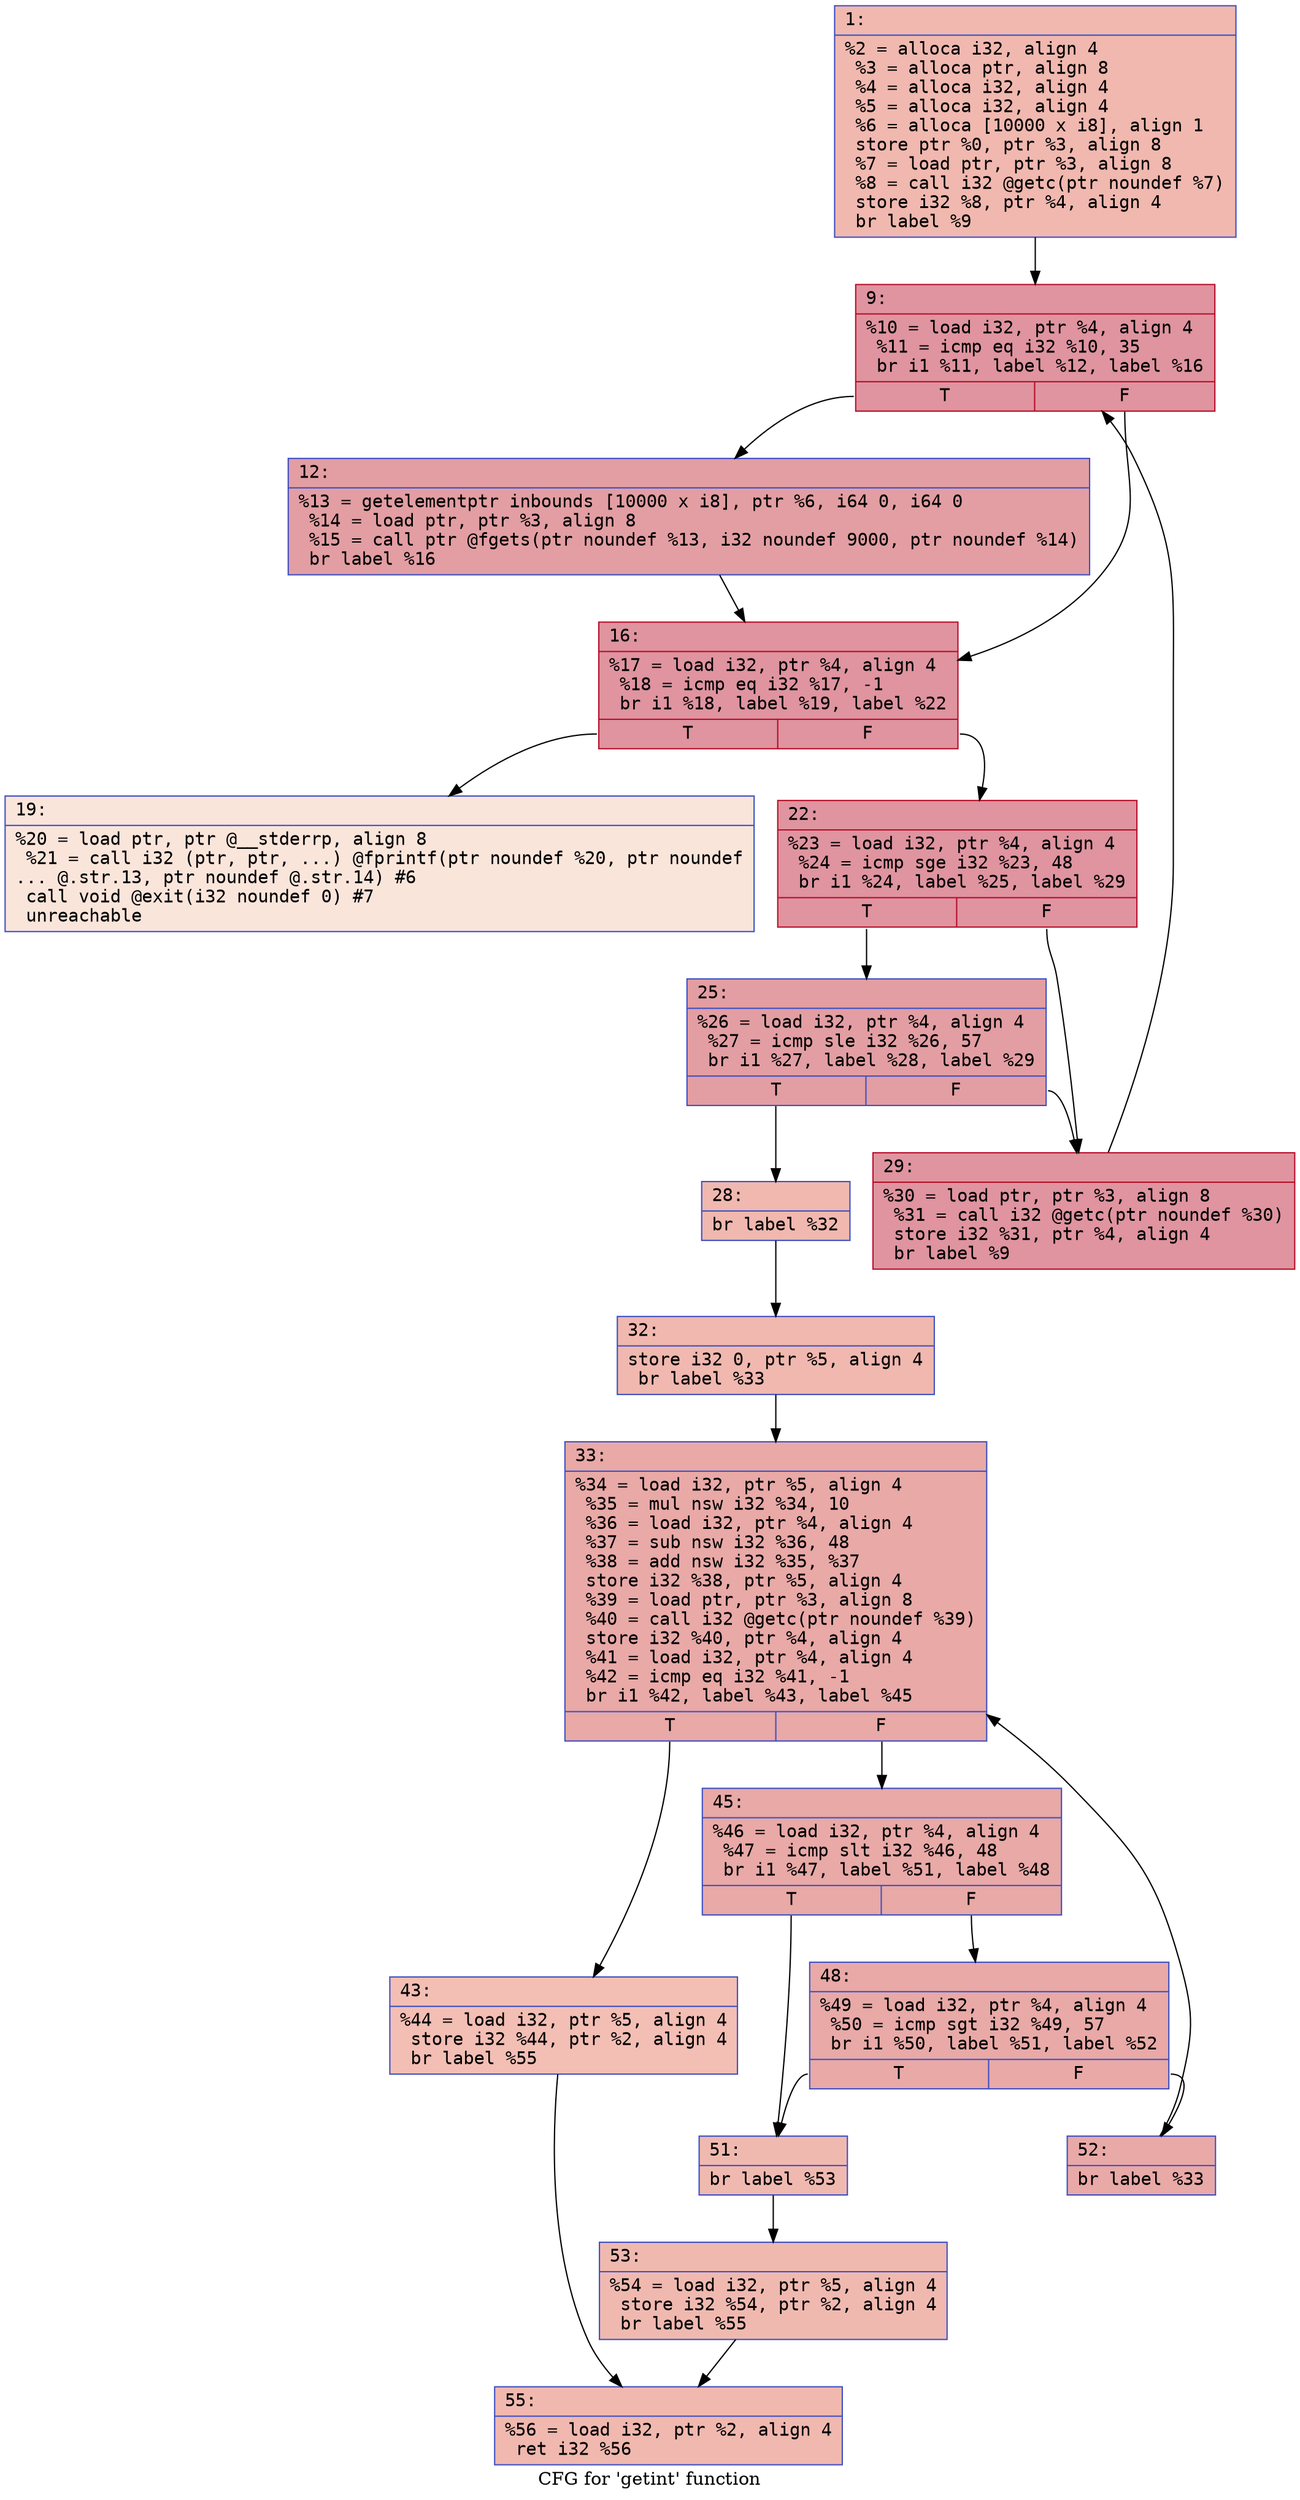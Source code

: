 digraph "CFG for 'getint' function" {
	label="CFG for 'getint' function";

	Node0x600002bc21c0 [shape=record,color="#3d50c3ff", style=filled, fillcolor="#dc5d4a70" fontname="Courier",label="{1:\l|  %2 = alloca i32, align 4\l  %3 = alloca ptr, align 8\l  %4 = alloca i32, align 4\l  %5 = alloca i32, align 4\l  %6 = alloca [10000 x i8], align 1\l  store ptr %0, ptr %3, align 8\l  %7 = load ptr, ptr %3, align 8\l  %8 = call i32 @getc(ptr noundef %7)\l  store i32 %8, ptr %4, align 4\l  br label %9\l}"];
	Node0x600002bc21c0 -> Node0x600002bc2210[tooltip="1 -> 9\nProbability 100.00%" ];
	Node0x600002bc2210 [shape=record,color="#b70d28ff", style=filled, fillcolor="#b70d2870" fontname="Courier",label="{9:\l|  %10 = load i32, ptr %4, align 4\l  %11 = icmp eq i32 %10, 35\l  br i1 %11, label %12, label %16\l|{<s0>T|<s1>F}}"];
	Node0x600002bc2210:s0 -> Node0x600002bc2260[tooltip="9 -> 12\nProbability 50.00%" ];
	Node0x600002bc2210:s1 -> Node0x600002bc22b0[tooltip="9 -> 16\nProbability 50.00%" ];
	Node0x600002bc2260 [shape=record,color="#3d50c3ff", style=filled, fillcolor="#be242e70" fontname="Courier",label="{12:\l|  %13 = getelementptr inbounds [10000 x i8], ptr %6, i64 0, i64 0\l  %14 = load ptr, ptr %3, align 8\l  %15 = call ptr @fgets(ptr noundef %13, i32 noundef 9000, ptr noundef %14)\l  br label %16\l}"];
	Node0x600002bc2260 -> Node0x600002bc22b0[tooltip="12 -> 16\nProbability 100.00%" ];
	Node0x600002bc22b0 [shape=record,color="#b70d28ff", style=filled, fillcolor="#b70d2870" fontname="Courier",label="{16:\l|  %17 = load i32, ptr %4, align 4\l  %18 = icmp eq i32 %17, -1\l  br i1 %18, label %19, label %22\l|{<s0>T|<s1>F}}"];
	Node0x600002bc22b0:s0 -> Node0x600002bc2300[tooltip="16 -> 19\nProbability 0.00%" ];
	Node0x600002bc22b0:s1 -> Node0x600002bc2350[tooltip="16 -> 22\nProbability 100.00%" ];
	Node0x600002bc2300 [shape=record,color="#3d50c3ff", style=filled, fillcolor="#f4c5ad70" fontname="Courier",label="{19:\l|  %20 = load ptr, ptr @__stderrp, align 8\l  %21 = call i32 (ptr, ptr, ...) @fprintf(ptr noundef %20, ptr noundef\l... @.str.13, ptr noundef @.str.14) #6\l  call void @exit(i32 noundef 0) #7\l  unreachable\l}"];
	Node0x600002bc2350 [shape=record,color="#b70d28ff", style=filled, fillcolor="#b70d2870" fontname="Courier",label="{22:\l|  %23 = load i32, ptr %4, align 4\l  %24 = icmp sge i32 %23, 48\l  br i1 %24, label %25, label %29\l|{<s0>T|<s1>F}}"];
	Node0x600002bc2350:s0 -> Node0x600002bc23a0[tooltip="22 -> 25\nProbability 50.00%" ];
	Node0x600002bc2350:s1 -> Node0x600002bc2440[tooltip="22 -> 29\nProbability 50.00%" ];
	Node0x600002bc23a0 [shape=record,color="#3d50c3ff", style=filled, fillcolor="#be242e70" fontname="Courier",label="{25:\l|  %26 = load i32, ptr %4, align 4\l  %27 = icmp sle i32 %26, 57\l  br i1 %27, label %28, label %29\l|{<s0>T|<s1>F}}"];
	Node0x600002bc23a0:s0 -> Node0x600002bc23f0[tooltip="25 -> 28\nProbability 3.12%" ];
	Node0x600002bc23a0:s1 -> Node0x600002bc2440[tooltip="25 -> 29\nProbability 96.88%" ];
	Node0x600002bc23f0 [shape=record,color="#3d50c3ff", style=filled, fillcolor="#dc5d4a70" fontname="Courier",label="{28:\l|  br label %32\l}"];
	Node0x600002bc23f0 -> Node0x600002bc2490[tooltip="28 -> 32\nProbability 100.00%" ];
	Node0x600002bc2440 [shape=record,color="#b70d28ff", style=filled, fillcolor="#b70d2870" fontname="Courier",label="{29:\l|  %30 = load ptr, ptr %3, align 8\l  %31 = call i32 @getc(ptr noundef %30)\l  store i32 %31, ptr %4, align 4\l  br label %9\l}"];
	Node0x600002bc2440 -> Node0x600002bc2210[tooltip="29 -> 9\nProbability 100.00%" ];
	Node0x600002bc2490 [shape=record,color="#3d50c3ff", style=filled, fillcolor="#dc5d4a70" fontname="Courier",label="{32:\l|  store i32 0, ptr %5, align 4\l  br label %33\l}"];
	Node0x600002bc2490 -> Node0x600002bc24e0[tooltip="32 -> 33\nProbability 100.00%" ];
	Node0x600002bc24e0 [shape=record,color="#3d50c3ff", style=filled, fillcolor="#ca3b3770" fontname="Courier",label="{33:\l|  %34 = load i32, ptr %5, align 4\l  %35 = mul nsw i32 %34, 10\l  %36 = load i32, ptr %4, align 4\l  %37 = sub nsw i32 %36, 48\l  %38 = add nsw i32 %35, %37\l  store i32 %38, ptr %5, align 4\l  %39 = load ptr, ptr %3, align 8\l  %40 = call i32 @getc(ptr noundef %39)\l  store i32 %40, ptr %4, align 4\l  %41 = load i32, ptr %4, align 4\l  %42 = icmp eq i32 %41, -1\l  br i1 %42, label %43, label %45\l|{<s0>T|<s1>F}}"];
	Node0x600002bc24e0:s0 -> Node0x600002bc2530[tooltip="33 -> 43\nProbability 3.12%" ];
	Node0x600002bc24e0:s1 -> Node0x600002bc2580[tooltip="33 -> 45\nProbability 96.88%" ];
	Node0x600002bc2530 [shape=record,color="#3d50c3ff", style=filled, fillcolor="#e36c5570" fontname="Courier",label="{43:\l|  %44 = load i32, ptr %5, align 4\l  store i32 %44, ptr %2, align 4\l  br label %55\l}"];
	Node0x600002bc2530 -> Node0x600002bc2710[tooltip="43 -> 55\nProbability 100.00%" ];
	Node0x600002bc2580 [shape=record,color="#3d50c3ff", style=filled, fillcolor="#ca3b3770" fontname="Courier",label="{45:\l|  %46 = load i32, ptr %4, align 4\l  %47 = icmp slt i32 %46, 48\l  br i1 %47, label %51, label %48\l|{<s0>T|<s1>F}}"];
	Node0x600002bc2580:s0 -> Node0x600002bc2620[tooltip="45 -> 51\nProbability 3.12%" ];
	Node0x600002bc2580:s1 -> Node0x600002bc25d0[tooltip="45 -> 48\nProbability 96.88%" ];
	Node0x600002bc25d0 [shape=record,color="#3d50c3ff", style=filled, fillcolor="#ca3b3770" fontname="Courier",label="{48:\l|  %49 = load i32, ptr %4, align 4\l  %50 = icmp sgt i32 %49, 57\l  br i1 %50, label %51, label %52\l|{<s0>T|<s1>F}}"];
	Node0x600002bc25d0:s0 -> Node0x600002bc2620[tooltip="48 -> 51\nProbability 3.12%" ];
	Node0x600002bc25d0:s1 -> Node0x600002bc2670[tooltip="48 -> 52\nProbability 96.88%" ];
	Node0x600002bc2620 [shape=record,color="#3d50c3ff", style=filled, fillcolor="#de614d70" fontname="Courier",label="{51:\l|  br label %53\l}"];
	Node0x600002bc2620 -> Node0x600002bc26c0[tooltip="51 -> 53\nProbability 100.00%" ];
	Node0x600002bc2670 [shape=record,color="#3d50c3ff", style=filled, fillcolor="#ca3b3770" fontname="Courier",label="{52:\l|  br label %33\l}"];
	Node0x600002bc2670 -> Node0x600002bc24e0[tooltip="52 -> 33\nProbability 100.00%" ];
	Node0x600002bc26c0 [shape=record,color="#3d50c3ff", style=filled, fillcolor="#de614d70" fontname="Courier",label="{53:\l|  %54 = load i32, ptr %5, align 4\l  store i32 %54, ptr %2, align 4\l  br label %55\l}"];
	Node0x600002bc26c0 -> Node0x600002bc2710[tooltip="53 -> 55\nProbability 100.00%" ];
	Node0x600002bc2710 [shape=record,color="#3d50c3ff", style=filled, fillcolor="#dc5d4a70" fontname="Courier",label="{55:\l|  %56 = load i32, ptr %2, align 4\l  ret i32 %56\l}"];
}
